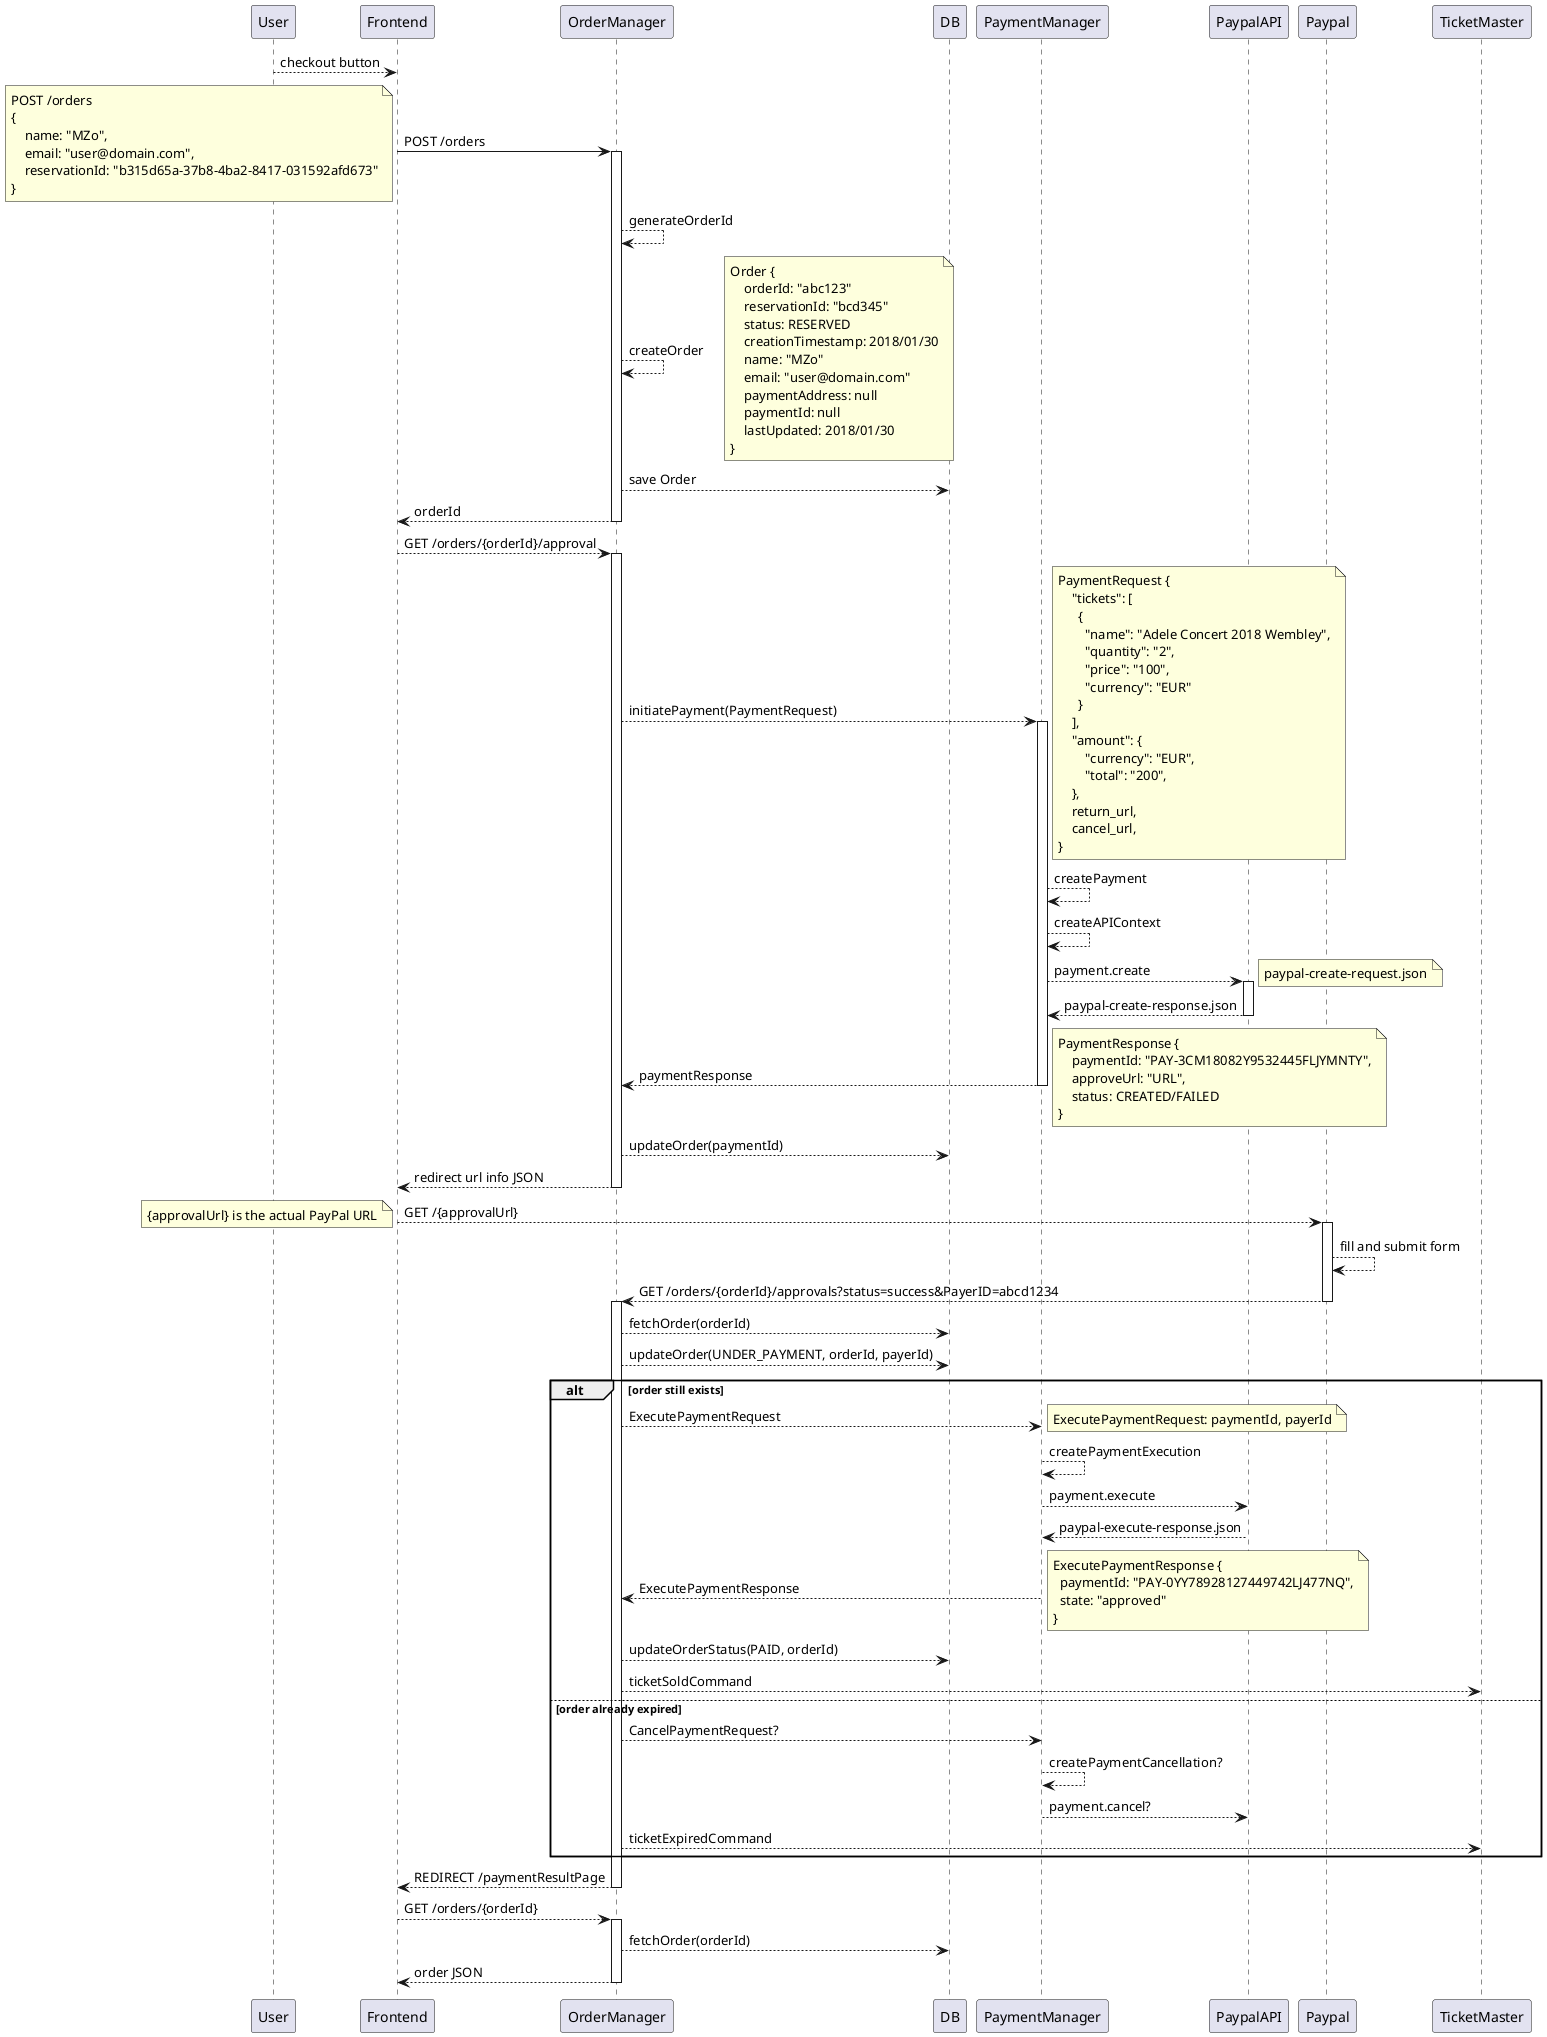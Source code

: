 @startuml
User --> Frontend: checkout button
Frontend -> OrderManager: POST /orders
note left
POST /orders
{
    name: "MZo",
    email: "user@domain.com",
    reservationId: "b315d65a-37b8-4ba2-8417-031592afd673"
}
end note
activate OrderManager
OrderManager --> OrderManager: generateOrderId
OrderManager --> OrderManager: createOrder
note right
Order {
    orderId: "abc123"
    reservationId: "bcd345"
    status: RESERVED
    creationTimestamp: 2018/01/30
    name: "MZo"
    email: "user@domain.com"
    paymentAddress: null
    paymentId: null
    lastUpdated: 2018/01/30
}
end note
OrderManager --> DB: save Order
OrderManager --> Frontend: orderId
deactivate OrderManager
Frontend --> OrderManager: GET /orders/{orderId}/approval
activate OrderManager
OrderManager --> PaymentManager: initiatePayment(PaymentRequest)
note right
PaymentRequest {
    "tickets": [
      {
        "name": "Adele Concert 2018 Wembley",
        "quantity": "2",
        "price": "100",
        "currency": "EUR"
      }
    ],
    "amount": {
        "currency": "EUR",
        "total": "200",
    },
    return_url,
    cancel_url,
}
end note
activate PaymentManager
PaymentManager --> PaymentManager: createPayment
PaymentManager --> PaymentManager: createAPIContext
PaymentManager --> PaypalAPI: payment.create
activate PaypalAPI
note right: paypal-create-request.json
PaypalAPI --> PaymentManager: paypal-create-response.json
deactivate PaypalAPI
PaymentManager --> OrderManager: paymentResponse
note right
PaymentResponse {
    paymentId: "PAY-3CM18082Y9532445FLJYMNTY",
    approveUrl: "URL",
    status: CREATED/FAILED
}
end note
deactivate PaymentManager
OrderManager --> DB: updateOrder(paymentId)
OrderManager --> Frontend: redirect url info JSON
deactivate OrderManager
Frontend --> Paypal: GET /{approvalUrl}
note left: {approvalUrl} is the actual PayPal URL
activate Paypal
Paypal --> Paypal: fill and submit form
Paypal --> OrderManager: GET /orders/{orderId}/approvals?status=success&PayerID=abcd1234
deactivate Paypal

activate OrderManager
OrderManager --> DB: fetchOrder(orderId)
OrderManager --> DB: updateOrder(UNDER_PAYMENT, orderId, payerId)

alt order still exists
OrderManager --> PaymentManager: ExecutePaymentRequest
note right: ExecutePaymentRequest: paymentId, payerId

PaymentManager --> PaymentManager: createPaymentExecution
PaymentManager --> PaypalAPI: payment.execute
PaypalAPI --> PaymentManager: paypal-execute-response.json
PaymentManager --> OrderManager: ExecutePaymentResponse
note right
ExecutePaymentResponse {
  paymentId: "PAY-0YY78928127449742LJ477NQ",
  state: "approved"
}
end note
OrderManager --> DB: updateOrderStatus(PAID, orderId)
OrderManager --> TicketMaster: ticketSoldCommand

else order already expired
OrderManager --> PaymentManager: CancelPaymentRequest?
PaymentManager --> PaymentManager: createPaymentCancellation?
PaymentManager --> PaypalAPI: payment.cancel?
OrderManager --> TicketMaster: ticketExpiredCommand
end

OrderManager --> Frontend: REDIRECT /paymentResultPage
deactivate OrderManager
Frontend --> OrderManager: GET /orders/{orderId}
activate OrderManager
OrderManager --> DB: fetchOrder(orderId)
OrderManager --> Frontend: order JSON
deactivate OrderManager
@enduml